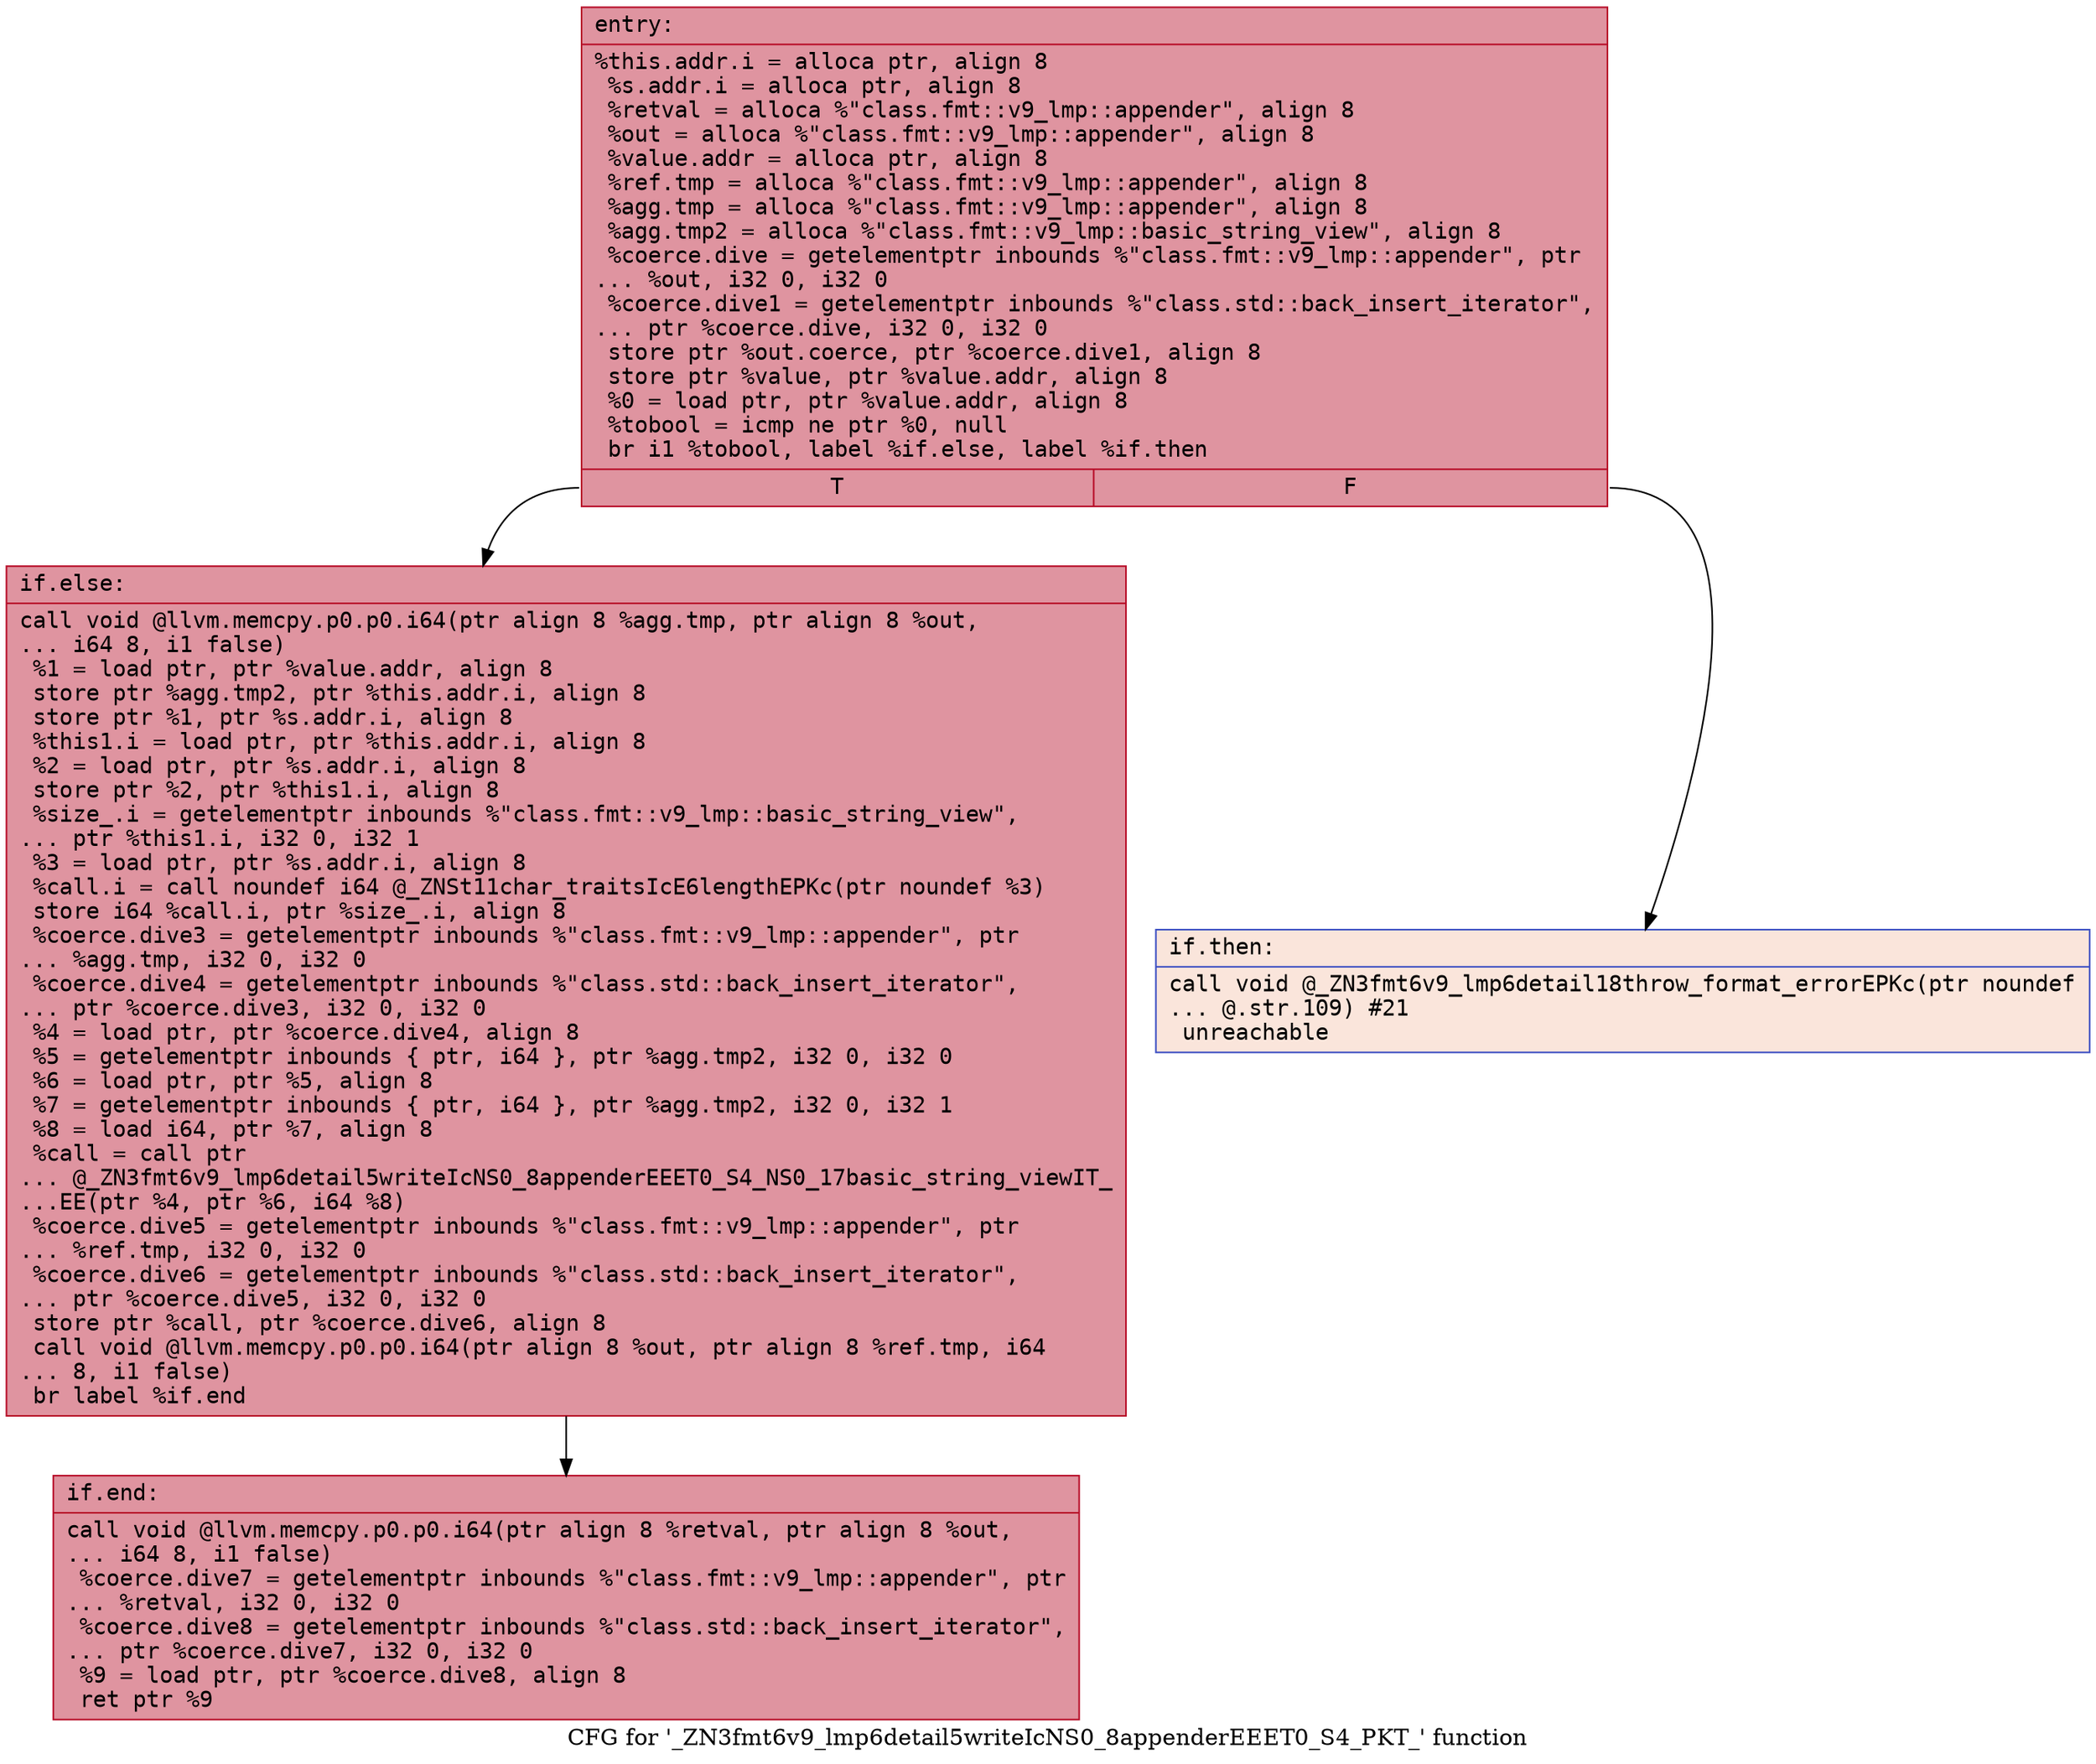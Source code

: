 digraph "CFG for '_ZN3fmt6v9_lmp6detail5writeIcNS0_8appenderEEET0_S4_PKT_' function" {
	label="CFG for '_ZN3fmt6v9_lmp6detail5writeIcNS0_8appenderEEET0_S4_PKT_' function";

	Node0x5584169e5e30 [shape=record,color="#b70d28ff", style=filled, fillcolor="#b70d2870" fontname="Courier",label="{entry:\l|  %this.addr.i = alloca ptr, align 8\l  %s.addr.i = alloca ptr, align 8\l  %retval = alloca %\"class.fmt::v9_lmp::appender\", align 8\l  %out = alloca %\"class.fmt::v9_lmp::appender\", align 8\l  %value.addr = alloca ptr, align 8\l  %ref.tmp = alloca %\"class.fmt::v9_lmp::appender\", align 8\l  %agg.tmp = alloca %\"class.fmt::v9_lmp::appender\", align 8\l  %agg.tmp2 = alloca %\"class.fmt::v9_lmp::basic_string_view\", align 8\l  %coerce.dive = getelementptr inbounds %\"class.fmt::v9_lmp::appender\", ptr\l... %out, i32 0, i32 0\l  %coerce.dive1 = getelementptr inbounds %\"class.std::back_insert_iterator\",\l... ptr %coerce.dive, i32 0, i32 0\l  store ptr %out.coerce, ptr %coerce.dive1, align 8\l  store ptr %value, ptr %value.addr, align 8\l  %0 = load ptr, ptr %value.addr, align 8\l  %tobool = icmp ne ptr %0, null\l  br i1 %tobool, label %if.else, label %if.then\l|{<s0>T|<s1>F}}"];
	Node0x5584169e5e30:s0 -> Node0x5584169e68b0[tooltip="entry -> if.else\nProbability 100.00%" ];
	Node0x5584169e5e30:s1 -> Node0x5584169e6900[tooltip="entry -> if.then\nProbability 0.00%" ];
	Node0x5584169e6900 [shape=record,color="#3d50c3ff", style=filled, fillcolor="#f4c5ad70" fontname="Courier",label="{if.then:\l|  call void @_ZN3fmt6v9_lmp6detail18throw_format_errorEPKc(ptr noundef\l... @.str.109) #21\l  unreachable\l}"];
	Node0x5584169e68b0 [shape=record,color="#b70d28ff", style=filled, fillcolor="#b70d2870" fontname="Courier",label="{if.else:\l|  call void @llvm.memcpy.p0.p0.i64(ptr align 8 %agg.tmp, ptr align 8 %out,\l... i64 8, i1 false)\l  %1 = load ptr, ptr %value.addr, align 8\l  store ptr %agg.tmp2, ptr %this.addr.i, align 8\l  store ptr %1, ptr %s.addr.i, align 8\l  %this1.i = load ptr, ptr %this.addr.i, align 8\l  %2 = load ptr, ptr %s.addr.i, align 8\l  store ptr %2, ptr %this1.i, align 8\l  %size_.i = getelementptr inbounds %\"class.fmt::v9_lmp::basic_string_view\",\l... ptr %this1.i, i32 0, i32 1\l  %3 = load ptr, ptr %s.addr.i, align 8\l  %call.i = call noundef i64 @_ZNSt11char_traitsIcE6lengthEPKc(ptr noundef %3)\l  store i64 %call.i, ptr %size_.i, align 8\l  %coerce.dive3 = getelementptr inbounds %\"class.fmt::v9_lmp::appender\", ptr\l... %agg.tmp, i32 0, i32 0\l  %coerce.dive4 = getelementptr inbounds %\"class.std::back_insert_iterator\",\l... ptr %coerce.dive3, i32 0, i32 0\l  %4 = load ptr, ptr %coerce.dive4, align 8\l  %5 = getelementptr inbounds \{ ptr, i64 \}, ptr %agg.tmp2, i32 0, i32 0\l  %6 = load ptr, ptr %5, align 8\l  %7 = getelementptr inbounds \{ ptr, i64 \}, ptr %agg.tmp2, i32 0, i32 1\l  %8 = load i64, ptr %7, align 8\l  %call = call ptr\l... @_ZN3fmt6v9_lmp6detail5writeIcNS0_8appenderEEET0_S4_NS0_17basic_string_viewIT_\l...EE(ptr %4, ptr %6, i64 %8)\l  %coerce.dive5 = getelementptr inbounds %\"class.fmt::v9_lmp::appender\", ptr\l... %ref.tmp, i32 0, i32 0\l  %coerce.dive6 = getelementptr inbounds %\"class.std::back_insert_iterator\",\l... ptr %coerce.dive5, i32 0, i32 0\l  store ptr %call, ptr %coerce.dive6, align 8\l  call void @llvm.memcpy.p0.p0.i64(ptr align 8 %out, ptr align 8 %ref.tmp, i64\l... 8, i1 false)\l  br label %if.end\l}"];
	Node0x5584169e68b0 -> Node0x5584169e7f40[tooltip="if.else -> if.end\nProbability 100.00%" ];
	Node0x5584169e7f40 [shape=record,color="#b70d28ff", style=filled, fillcolor="#b70d2870" fontname="Courier",label="{if.end:\l|  call void @llvm.memcpy.p0.p0.i64(ptr align 8 %retval, ptr align 8 %out,\l... i64 8, i1 false)\l  %coerce.dive7 = getelementptr inbounds %\"class.fmt::v9_lmp::appender\", ptr\l... %retval, i32 0, i32 0\l  %coerce.dive8 = getelementptr inbounds %\"class.std::back_insert_iterator\",\l... ptr %coerce.dive7, i32 0, i32 0\l  %9 = load ptr, ptr %coerce.dive8, align 8\l  ret ptr %9\l}"];
}
